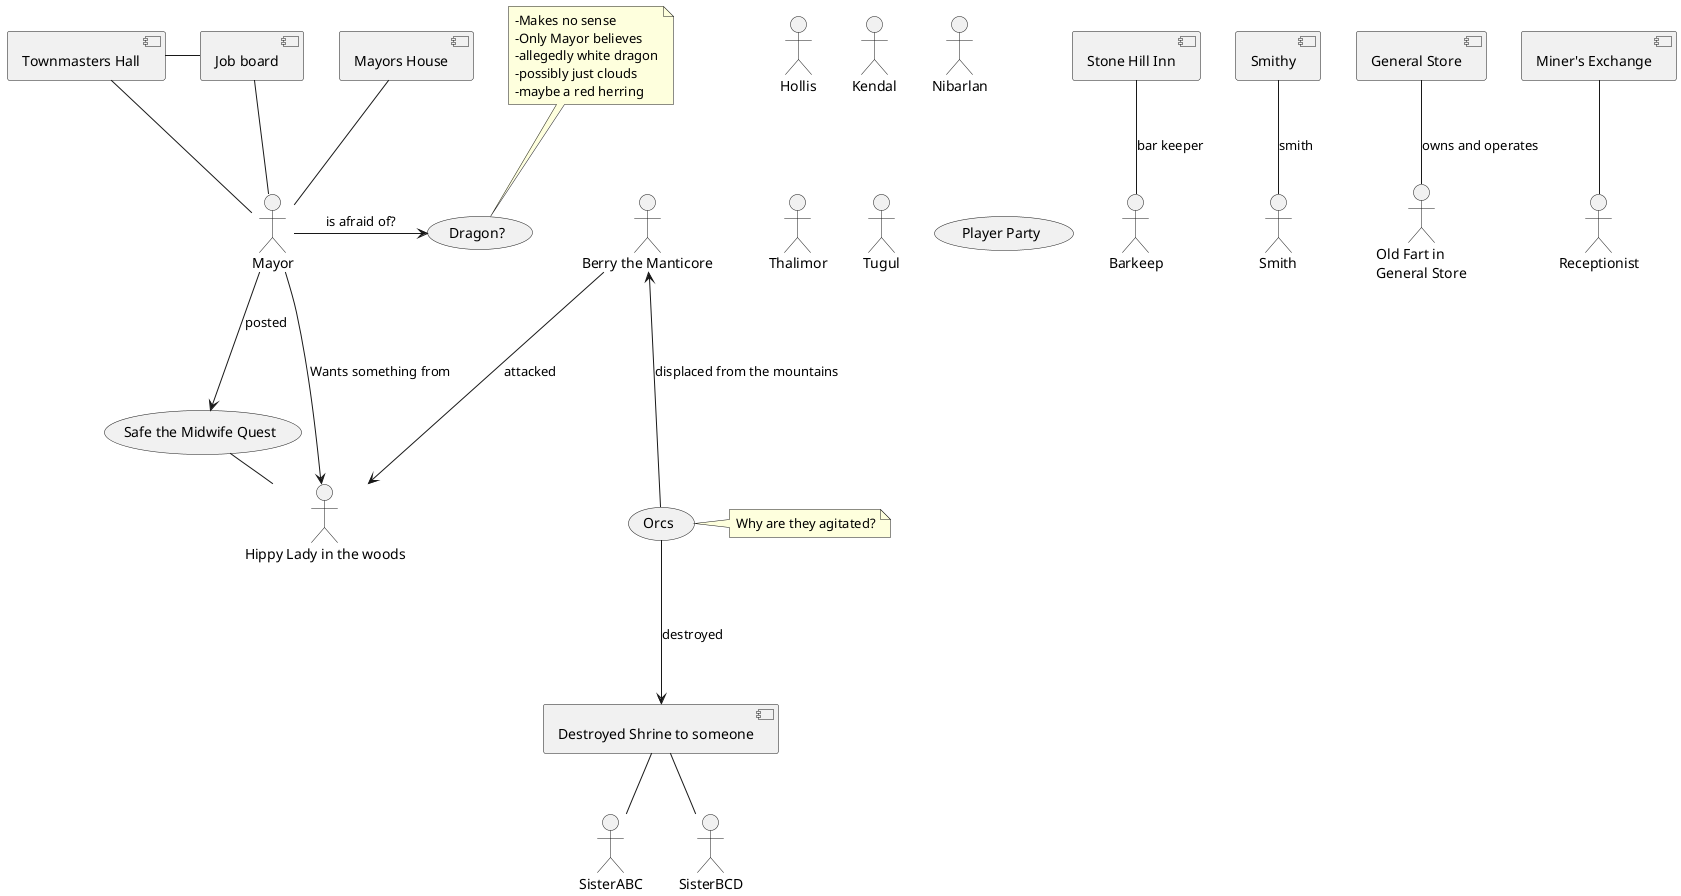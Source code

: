 @startuml Conspiracy Graph

'Actors here:

actor Hollis
actor Kendal
actor Nibarlan
actor Thalimor
actor Tugul

actor Barkeep
actor Smith
actor SisterABC
actor SisterBCD
actor "Old Fart in\nGeneral Store" as generalStoreGuy
actor Mayor
actor "Berry the Manticore" as manticorBerry
actor "Hippy Lady in the woods" as potionSeller
actor Receptionist

'Locations here

[Stone Hill Inn] as stoneHillInn
[Townmasters Hall] as townHall
[Job board] as jobBoard
[Smithy]
[Destroyed Shrine to someone] as shrine 
[General Store] as generalStore
[Mayors House] as mayorsHouse
[Miner's Exchange] as minerHall

'General Concepts?

(Orcs)
(Player Party) as party
(Safe the Midwife Quest) as quest1
(Dragon?) as dragon

'Relations here
    
stoneHillInn -- Barkeep : bar keeper
Smithy -- Smith : smith
shrine -- SisterABC
shrine -- SisterBCD
generalStore -- generalStoreGuy : owns and operates
townHall -- Mayor
mayorsHouse -- Mayor
townHall - jobBoard
jobBoard -- Mayor
manticorBerry <--- Orcs : displaced from the mountains
Orcs ---> shrine : destroyed
Mayor --> quest1 : posted
quest1 - potionSeller
manticorBerry ---> potionSeller : attacked
Mayor ---> potionSeller : Wants something from
dragon <- Mayor : is afraid of?
minerHall -- Receptionist


'Notes
note top of dragon
    -Makes no sense
    -Only Mayor believes
    -allegedly white dragon
    -possibly just clouds
    -maybe a red herring
end note

note right of Orcs
    Why are they agitated?
end note

@enduml

